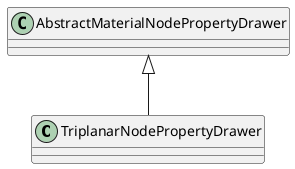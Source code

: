 @startuml
class TriplanarNodePropertyDrawer {
}
AbstractMaterialNodePropertyDrawer <|-- TriplanarNodePropertyDrawer
@enduml
